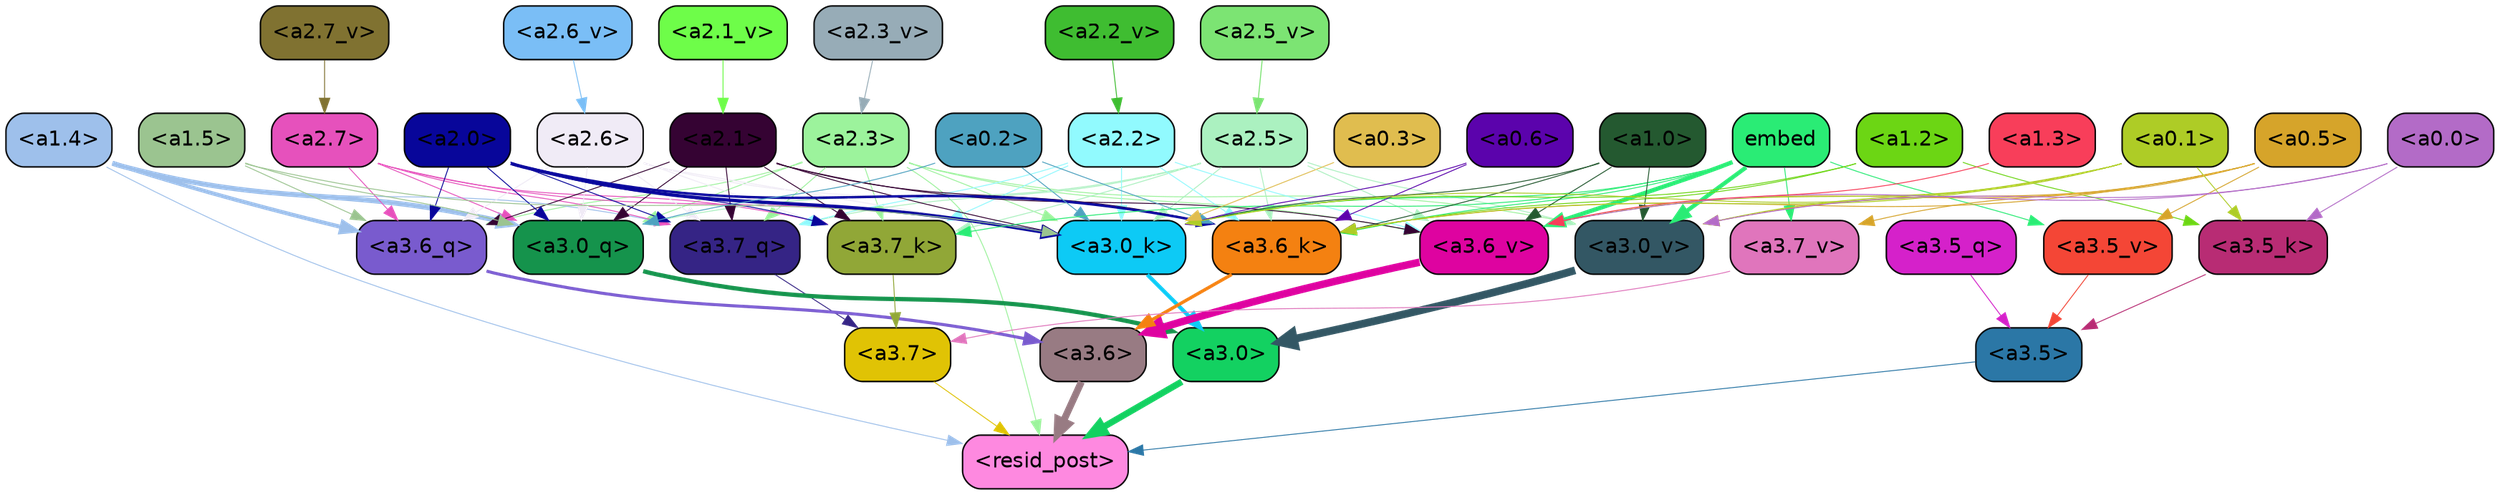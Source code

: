 strict digraph "" {
	graph [bgcolor=transparent,
		layout=dot,
		overlap=false,
		splines=true
	];
	"<a3.7>"	[color=black,
		fillcolor="#e0c305",
		fontname=Helvetica,
		shape=box,
		style="filled, rounded"];
	"<resid_post>"	[color=black,
		fillcolor="#fe89e0",
		fontname=Helvetica,
		shape=box,
		style="filled, rounded"];
	"<a3.7>" -> "<resid_post>"	[color="#e0c305",
		penwidth=0.6];
	"<a3.6>"	[color=black,
		fillcolor="#987b83",
		fontname=Helvetica,
		shape=box,
		style="filled, rounded"];
	"<a3.6>" -> "<resid_post>"	[color="#987b83",
		penwidth=4.646730065345764];
	"<a3.5>"	[color=black,
		fillcolor="#2b77a6",
		fontname=Helvetica,
		shape=box,
		style="filled, rounded"];
	"<a3.5>" -> "<resid_post>"	[color="#2b77a6",
		penwidth=0.6];
	"<a3.0>"	[color=black,
		fillcolor="#13d161",
		fontname=Helvetica,
		shape=box,
		style="filled, rounded"];
	"<a3.0>" -> "<resid_post>"	[color="#13d161",
		penwidth=4.323132634162903];
	"<a2.3>"	[color=black,
		fillcolor="#9cf39c",
		fontname=Helvetica,
		shape=box,
		style="filled, rounded"];
	"<a2.3>" -> "<resid_post>"	[color="#9cf39c",
		penwidth=0.6];
	"<a3.7_q>"	[color=black,
		fillcolor="#352485",
		fontname=Helvetica,
		shape=box,
		style="filled, rounded"];
	"<a2.3>" -> "<a3.7_q>"	[color="#9cf39c",
		penwidth=0.6];
	"<a3.6_q>"	[color=black,
		fillcolor="#795bce",
		fontname=Helvetica,
		shape=box,
		style="filled, rounded"];
	"<a2.3>" -> "<a3.6_q>"	[color="#9cf39c",
		penwidth=0.6];
	"<a3.0_q>"	[color=black,
		fillcolor="#15934c",
		fontname=Helvetica,
		shape=box,
		style="filled, rounded"];
	"<a2.3>" -> "<a3.0_q>"	[color="#9cf39c",
		penwidth=0.6];
	"<a3.7_k>"	[color=black,
		fillcolor="#91a737",
		fontname=Helvetica,
		shape=box,
		style="filled, rounded"];
	"<a2.3>" -> "<a3.7_k>"	[color="#9cf39c",
		penwidth=0.6];
	"<a3.0_k>"	[color=black,
		fillcolor="#0dcaf5",
		fontname=Helvetica,
		shape=box,
		style="filled, rounded"];
	"<a2.3>" -> "<a3.0_k>"	[color="#9cf39c",
		penwidth=0.6];
	"<a3.6_v>"	[color=black,
		fillcolor="#de03a0",
		fontname=Helvetica,
		shape=box,
		style="filled, rounded"];
	"<a2.3>" -> "<a3.6_v>"	[color="#9cf39c",
		penwidth=0.6];
	"<a3.0_v>"	[color=black,
		fillcolor="#335764",
		fontname=Helvetica,
		shape=box,
		style="filled, rounded"];
	"<a2.3>" -> "<a3.0_v>"	[color="#9cf39c",
		penwidth=0.6];
	"<a1.4>"	[color=black,
		fillcolor="#9ec0eb",
		fontname=Helvetica,
		shape=box,
		style="filled, rounded"];
	"<a1.4>" -> "<resid_post>"	[color="#9ec0eb",
		penwidth=0.6];
	"<a1.4>" -> "<a3.7_q>"	[color="#9ec0eb",
		penwidth=0.6];
	"<a1.4>" -> "<a3.6_q>"	[color="#9ec0eb",
		penwidth=2.700703263282776];
	"<a1.4>" -> "<a3.0_q>"	[color="#9ec0eb",
		penwidth=3.34255850315094];
	"<a3.7_q>" -> "<a3.7>"	[color="#352485",
		penwidth=0.6];
	"<a3.6_q>" -> "<a3.6>"	[color="#795bce",
		penwidth=2.03758105635643];
	"<a3.5_q>"	[color=black,
		fillcolor="#d521ca",
		fontname=Helvetica,
		shape=box,
		style="filled, rounded"];
	"<a3.5_q>" -> "<a3.5>"	[color="#d521ca",
		penwidth=0.6];
	"<a3.0_q>" -> "<a3.0>"	[color="#15934c",
		penwidth=2.8638100624084473];
	"<a3.7_k>" -> "<a3.7>"	[color="#91a737",
		penwidth=0.6];
	"<a3.6_k>"	[color=black,
		fillcolor="#f48111",
		fontname=Helvetica,
		shape=box,
		style="filled, rounded"];
	"<a3.6_k>" -> "<a3.6>"	[color="#f48111",
		penwidth=2.174198240041733];
	"<a3.5_k>"	[color=black,
		fillcolor="#b82c74",
		fontname=Helvetica,
		shape=box,
		style="filled, rounded"];
	"<a3.5_k>" -> "<a3.5>"	[color="#b82c74",
		penwidth=0.6];
	"<a3.0_k>" -> "<a3.0>"	[color="#0dcaf5",
		penwidth=2.6274144649505615];
	"<a3.7_v>"	[color=black,
		fillcolor="#e075bc",
		fontname=Helvetica,
		shape=box,
		style="filled, rounded"];
	"<a3.7_v>" -> "<a3.7>"	[color="#e075bc",
		penwidth=0.6];
	"<a3.6_v>" -> "<a3.6>"	[color="#de03a0",
		penwidth=5.002329230308533];
	"<a3.5_v>"	[color=black,
		fillcolor="#f44636",
		fontname=Helvetica,
		shape=box,
		style="filled, rounded"];
	"<a3.5_v>" -> "<a3.5>"	[color="#f44636",
		penwidth=0.6];
	"<a3.0_v>" -> "<a3.0>"	[color="#335764",
		penwidth=5.188832879066467];
	"<a2.7>"	[color=black,
		fillcolor="#e651bc",
		fontname=Helvetica,
		shape=box,
		style="filled, rounded"];
	"<a2.7>" -> "<a3.7_q>"	[color="#e651bc",
		penwidth=0.6];
	"<a2.7>" -> "<a3.6_q>"	[color="#e651bc",
		penwidth=0.6];
	"<a2.7>" -> "<a3.0_q>"	[color="#e651bc",
		penwidth=0.6];
	"<a2.7>" -> "<a3.7_k>"	[color="#e651bc",
		penwidth=0.6];
	"<a2.7>" -> "<a3.0_k>"	[color="#e651bc",
		penwidth=0.6];
	"<a2.6>"	[color=black,
		fillcolor="#f0ebf6",
		fontname=Helvetica,
		shape=box,
		style="filled, rounded"];
	"<a2.6>" -> "<a3.7_q>"	[color="#f0ebf6",
		penwidth=0.6];
	"<a2.6>" -> "<a3.6_q>"	[color="#f0ebf6",
		penwidth=0.6];
	"<a2.6>" -> "<a3.0_q>"	[color="#f0ebf6",
		penwidth=0.6];
	"<a2.6>" -> "<a3.7_k>"	[color="#f0ebf6",
		penwidth=0.6];
	"<a2.6>" -> "<a3.6_k>"	[color="#f0ebf6",
		penwidth=0.6];
	"<a2.6>" -> "<a3.0_k>"	[color="#f0ebf6",
		penwidth=0.6];
	"<a2.5>"	[color=black,
		fillcolor="#abf1c0",
		fontname=Helvetica,
		shape=box,
		style="filled, rounded"];
	"<a2.5>" -> "<a3.7_q>"	[color="#abf1c0",
		penwidth=0.6];
	"<a2.5>" -> "<a3.0_q>"	[color="#abf1c0",
		penwidth=0.6];
	"<a2.5>" -> "<a3.7_k>"	[color="#abf1c0",
		penwidth=0.6];
	"<a2.5>" -> "<a3.6_k>"	[color="#abf1c0",
		penwidth=0.6];
	"<a2.5>" -> "<a3.0_k>"	[color="#abf1c0",
		penwidth=0.6];
	"<a2.5>" -> "<a3.6_v>"	[color="#abf1c0",
		penwidth=0.6];
	"<a2.5>" -> "<a3.0_v>"	[color="#abf1c0",
		penwidth=0.6];
	"<a2.2>"	[color=black,
		fillcolor="#91fafe",
		fontname=Helvetica,
		shape=box,
		style="filled, rounded"];
	"<a2.2>" -> "<a3.7_q>"	[color="#91fafe",
		penwidth=0.6];
	"<a2.2>" -> "<a3.7_k>"	[color="#91fafe",
		penwidth=0.6];
	"<a2.2>" -> "<a3.6_k>"	[color="#91fafe",
		penwidth=0.6];
	"<a2.2>" -> "<a3.0_k>"	[color="#91fafe",
		penwidth=0.6];
	"<a2.2>" -> "<a3.6_v>"	[color="#91fafe",
		penwidth=0.6];
	"<a2.1>"	[color=black,
		fillcolor="#350333",
		fontname=Helvetica,
		shape=box,
		style="filled, rounded"];
	"<a2.1>" -> "<a3.7_q>"	[color="#350333",
		penwidth=0.6];
	"<a2.1>" -> "<a3.6_q>"	[color="#350333",
		penwidth=0.6];
	"<a2.1>" -> "<a3.0_q>"	[color="#350333",
		penwidth=0.6];
	"<a2.1>" -> "<a3.7_k>"	[color="#350333",
		penwidth=0.6];
	"<a2.1>" -> "<a3.6_k>"	[color="#350333",
		penwidth=0.6];
	"<a2.1>" -> "<a3.0_k>"	[color="#350333",
		penwidth=0.6];
	"<a2.1>" -> "<a3.6_v>"	[color="#350333",
		penwidth=0.6];
	"<a2.0>"	[color=black,
		fillcolor="#08069a",
		fontname=Helvetica,
		shape=box,
		style="filled, rounded"];
	"<a2.0>" -> "<a3.7_q>"	[color="#08069a",
		penwidth=0.6];
	"<a2.0>" -> "<a3.6_q>"	[color="#08069a",
		penwidth=0.6];
	"<a2.0>" -> "<a3.0_q>"	[color="#08069a",
		penwidth=0.6];
	"<a2.0>" -> "<a3.7_k>"	[color="#08069a",
		penwidth=0.6];
	"<a2.0>" -> "<a3.6_k>"	[color="#08069a",
		penwidth=1.6454488784074783];
	"<a2.0>" -> "<a3.0_k>"	[color="#08069a",
		penwidth=2.2218968719244003];
	"<a1.5>"	[color=black,
		fillcolor="#9bc490",
		fontname=Helvetica,
		shape=box,
		style="filled, rounded"];
	"<a1.5>" -> "<a3.6_q>"	[color="#9bc490",
		penwidth=0.6];
	"<a1.5>" -> "<a3.0_q>"	[color="#9bc490",
		penwidth=0.6];
	"<a1.5>" -> "<a3.0_k>"	[color="#9bc490",
		penwidth=0.6];
	"<a0.2>"	[color=black,
		fillcolor="#4ea2c0",
		fontname=Helvetica,
		shape=box,
		style="filled, rounded"];
	"<a0.2>" -> "<a3.0_q>"	[color="#4ea2c0",
		penwidth=0.6];
	"<a0.2>" -> "<a3.6_k>"	[color="#4ea2c0",
		penwidth=0.6];
	"<a0.2>" -> "<a3.0_k>"	[color="#4ea2c0",
		penwidth=0.6];
	embed	[color=black,
		fillcolor="#2aec75",
		fontname=Helvetica,
		shape=box,
		style="filled, rounded"];
	embed -> "<a3.7_k>"	[color="#2aec75",
		penwidth=0.6];
	embed -> "<a3.6_k>"	[color="#2aec75",
		penwidth=0.6];
	embed -> "<a3.0_k>"	[color="#2aec75",
		penwidth=0.6];
	embed -> "<a3.7_v>"	[color="#2aec75",
		penwidth=0.6];
	embed -> "<a3.6_v>"	[color="#2aec75",
		penwidth=2.8301228284835815];
	embed -> "<a3.5_v>"	[color="#2aec75",
		penwidth=0.6];
	embed -> "<a3.0_v>"	[color="#2aec75",
		penwidth=2.7660785913467407];
	"<a1.2>"	[color=black,
		fillcolor="#6cd614",
		fontname=Helvetica,
		shape=box,
		style="filled, rounded"];
	"<a1.2>" -> "<a3.6_k>"	[color="#6cd614",
		penwidth=0.6];
	"<a1.2>" -> "<a3.5_k>"	[color="#6cd614",
		penwidth=0.6];
	"<a1.2>" -> "<a3.0_k>"	[color="#6cd614",
		penwidth=0.6];
	"<a1.0>"	[color=black,
		fillcolor="#245930",
		fontname=Helvetica,
		shape=box,
		style="filled, rounded"];
	"<a1.0>" -> "<a3.6_k>"	[color="#245930",
		penwidth=0.6];
	"<a1.0>" -> "<a3.0_k>"	[color="#245930",
		penwidth=0.6];
	"<a1.0>" -> "<a3.6_v>"	[color="#245930",
		penwidth=0.6];
	"<a1.0>" -> "<a3.0_v>"	[color="#245930",
		penwidth=0.6];
	"<a0.6>"	[color=black,
		fillcolor="#5b03ac",
		fontname=Helvetica,
		shape=box,
		style="filled, rounded"];
	"<a0.6>" -> "<a3.6_k>"	[color="#5b03ac",
		penwidth=0.6];
	"<a0.6>" -> "<a3.0_k>"	[color="#5b03ac",
		penwidth=0.6];
	"<a0.5>"	[color=black,
		fillcolor="#d6a42a",
		fontname=Helvetica,
		shape=box,
		style="filled, rounded"];
	"<a0.5>" -> "<a3.6_k>"	[color="#d6a42a",
		penwidth=0.6];
	"<a0.5>" -> "<a3.7_v>"	[color="#d6a42a",
		penwidth=0.6];
	"<a0.5>" -> "<a3.6_v>"	[color="#d6a42a",
		penwidth=0.6];
	"<a0.5>" -> "<a3.5_v>"	[color="#d6a42a",
		penwidth=0.6];
	"<a0.5>" -> "<a3.0_v>"	[color="#d6a42a",
		penwidth=0.6124261617660522];
	"<a0.1>"	[color=black,
		fillcolor="#aecc26",
		fontname=Helvetica,
		shape=box,
		style="filled, rounded"];
	"<a0.1>" -> "<a3.6_k>"	[color="#aecc26",
		penwidth=0.6];
	"<a0.1>" -> "<a3.5_k>"	[color="#aecc26",
		penwidth=0.6];
	"<a0.1>" -> "<a3.0_k>"	[color="#aecc26",
		penwidth=0.6];
	"<a0.1>" -> "<a3.6_v>"	[color="#aecc26",
		penwidth=0.6];
	"<a0.1>" -> "<a3.0_v>"	[color="#aecc26",
		penwidth=0.6];
	"<a0.0>"	[color=black,
		fillcolor="#b36bc7",
		fontname=Helvetica,
		shape=box,
		style="filled, rounded"];
	"<a0.0>" -> "<a3.5_k>"	[color="#b36bc7",
		penwidth=0.6];
	"<a0.0>" -> "<a3.6_v>"	[color="#b36bc7",
		penwidth=0.6];
	"<a0.0>" -> "<a3.0_v>"	[color="#b36bc7",
		penwidth=0.6];
	"<a0.3>"	[color=black,
		fillcolor="#e0bd4f",
		fontname=Helvetica,
		shape=box,
		style="filled, rounded"];
	"<a0.3>" -> "<a3.0_k>"	[color="#e0bd4f",
		penwidth=0.6];
	"<a1.3>"	[color=black,
		fillcolor="#f83e5a",
		fontname=Helvetica,
		shape=box,
		style="filled, rounded"];
	"<a1.3>" -> "<a3.6_v>"	[color="#f83e5a",
		penwidth=0.6];
	"<a2.7_v>"	[color=black,
		fillcolor="#807231",
		fontname=Helvetica,
		shape=box,
		style="filled, rounded"];
	"<a2.7_v>" -> "<a2.7>"	[color="#807231",
		penwidth=0.6];
	"<a2.6_v>"	[color=black,
		fillcolor="#7abef6",
		fontname=Helvetica,
		shape=box,
		style="filled, rounded"];
	"<a2.6_v>" -> "<a2.6>"	[color="#7abef6",
		penwidth=0.6];
	"<a2.5_v>"	[color=black,
		fillcolor="#7ce473",
		fontname=Helvetica,
		shape=box,
		style="filled, rounded"];
	"<a2.5_v>" -> "<a2.5>"	[color="#7ce473",
		penwidth=0.6657319068908691];
	"<a2.3_v>"	[color=black,
		fillcolor="#97acb7",
		fontname=Helvetica,
		shape=box,
		style="filled, rounded"];
	"<a2.3_v>" -> "<a2.3>"	[color="#97acb7",
		penwidth=0.6];
	"<a2.2_v>"	[color=black,
		fillcolor="#3fbd31",
		fontname=Helvetica,
		shape=box,
		style="filled, rounded"];
	"<a2.2_v>" -> "<a2.2>"	[color="#3fbd31",
		penwidth=0.6];
	"<a2.1_v>"	[color=black,
		fillcolor="#6efd49",
		fontname=Helvetica,
		shape=box,
		style="filled, rounded"];
	"<a2.1_v>" -> "<a2.1>"	[color="#6efd49",
		penwidth=0.6];
}
